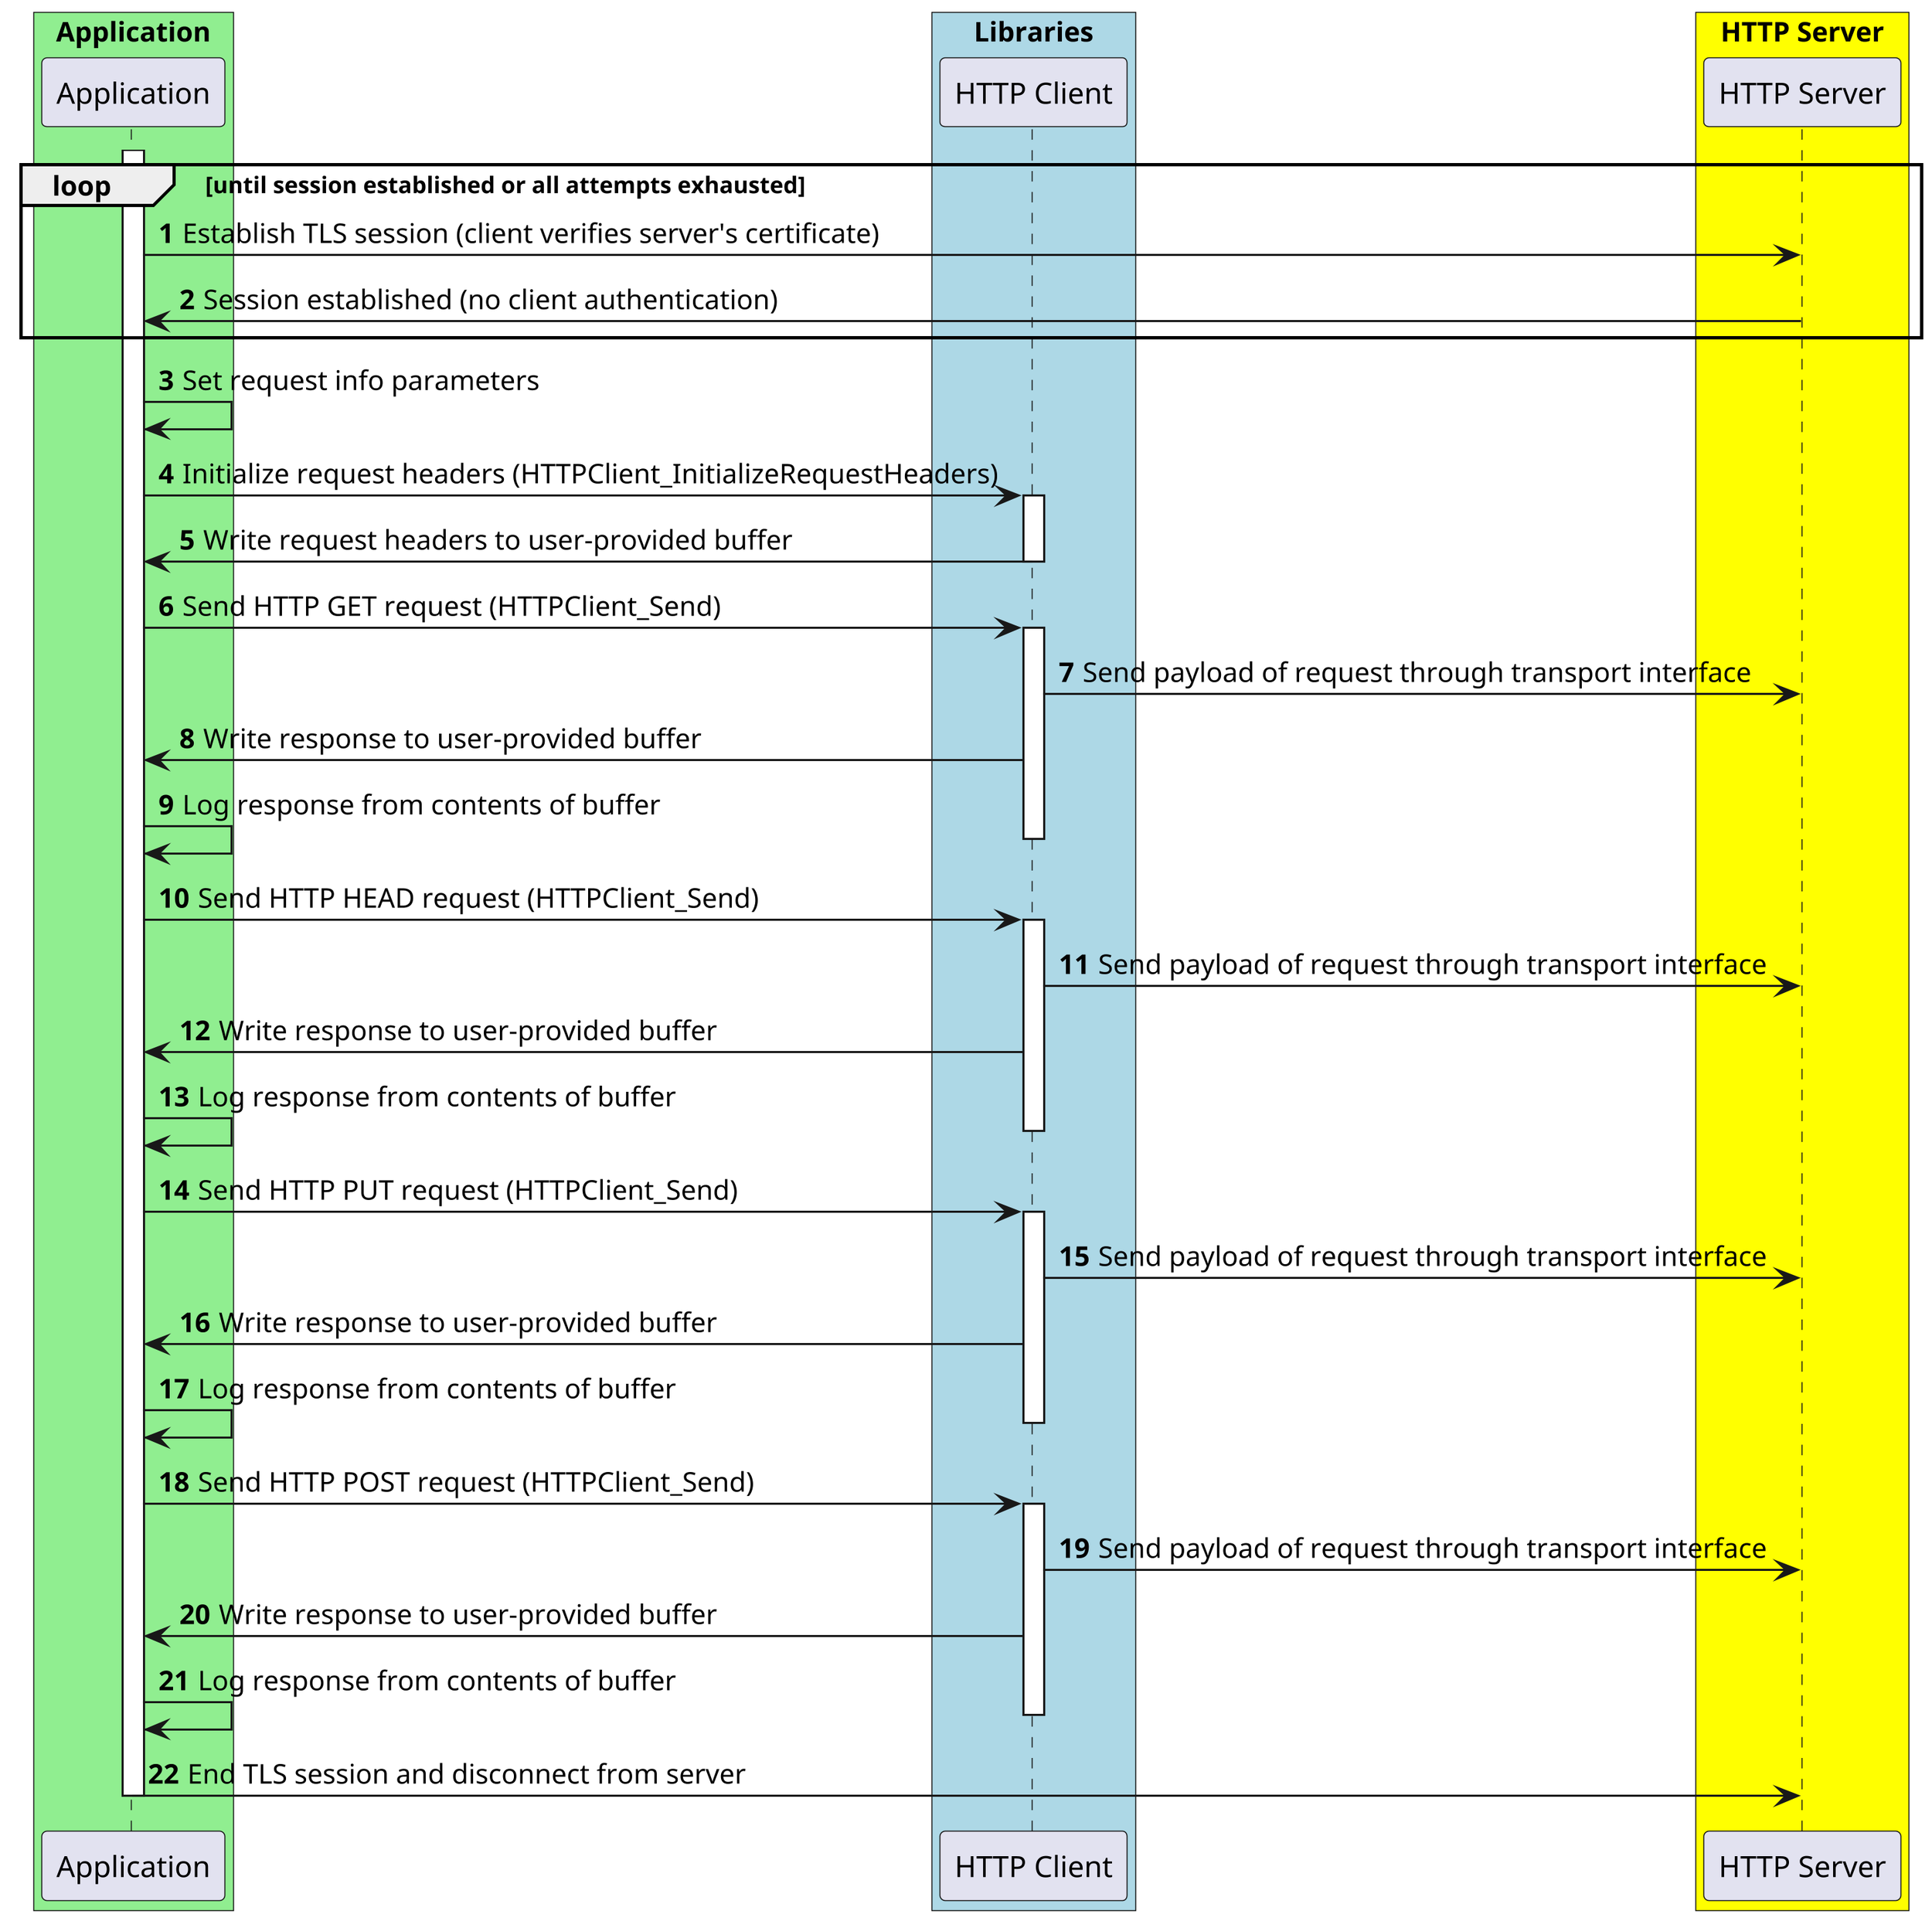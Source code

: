 @startuml
skinparam dpi 300
skinparam classFontSize 8
skinparam classFontName Helvetica
autonumber

box "Application" #LightGreen
    participant "Application" as application
end box

box "Libraries" #LightBlue
    participant "HTTP Client" as http
end box

box "HTTP Server" #Yellow
    participant "HTTP Server" as server
end box

activate application
loop until session established or all attempts exhausted
application -> server : Establish TLS session (client verifies server's certificate)
server -> application : Session established (no client authentication)
end

application -> application: Set request info parameters
application -> http: Initialize request headers (HTTPClient_InitializeRequestHeaders)
activate http
http -> application : Write request headers to user-provided buffer
deactivate http

application -> http: Send HTTP GET request (HTTPClient_Send)
activate http
http -> server: Send payload of request through transport interface
http -> application : Write response to user-provided buffer
application -> application: Log response from contents of buffer
deactivate http

application -> http: Send HTTP HEAD request (HTTPClient_Send)
activate http
http -> server: Send payload of request through transport interface
http -> application : Write response to user-provided buffer
application -> application: Log response from contents of buffer
deactivate http

application -> http: Send HTTP PUT request (HTTPClient_Send)
activate http
http -> server: Send payload of request through transport interface
http -> application : Write response to user-provided buffer
application -> application: Log response from contents of buffer
deactivate http

application -> http: Send HTTP POST request (HTTPClient_Send)
activate http
http -> server: Send payload of request through transport interface
http -> application : Write response to user-provided buffer
application -> application: Log response from contents of buffer
deactivate http

application -> server: End TLS session and disconnect from server

deactivate application

@enduml
